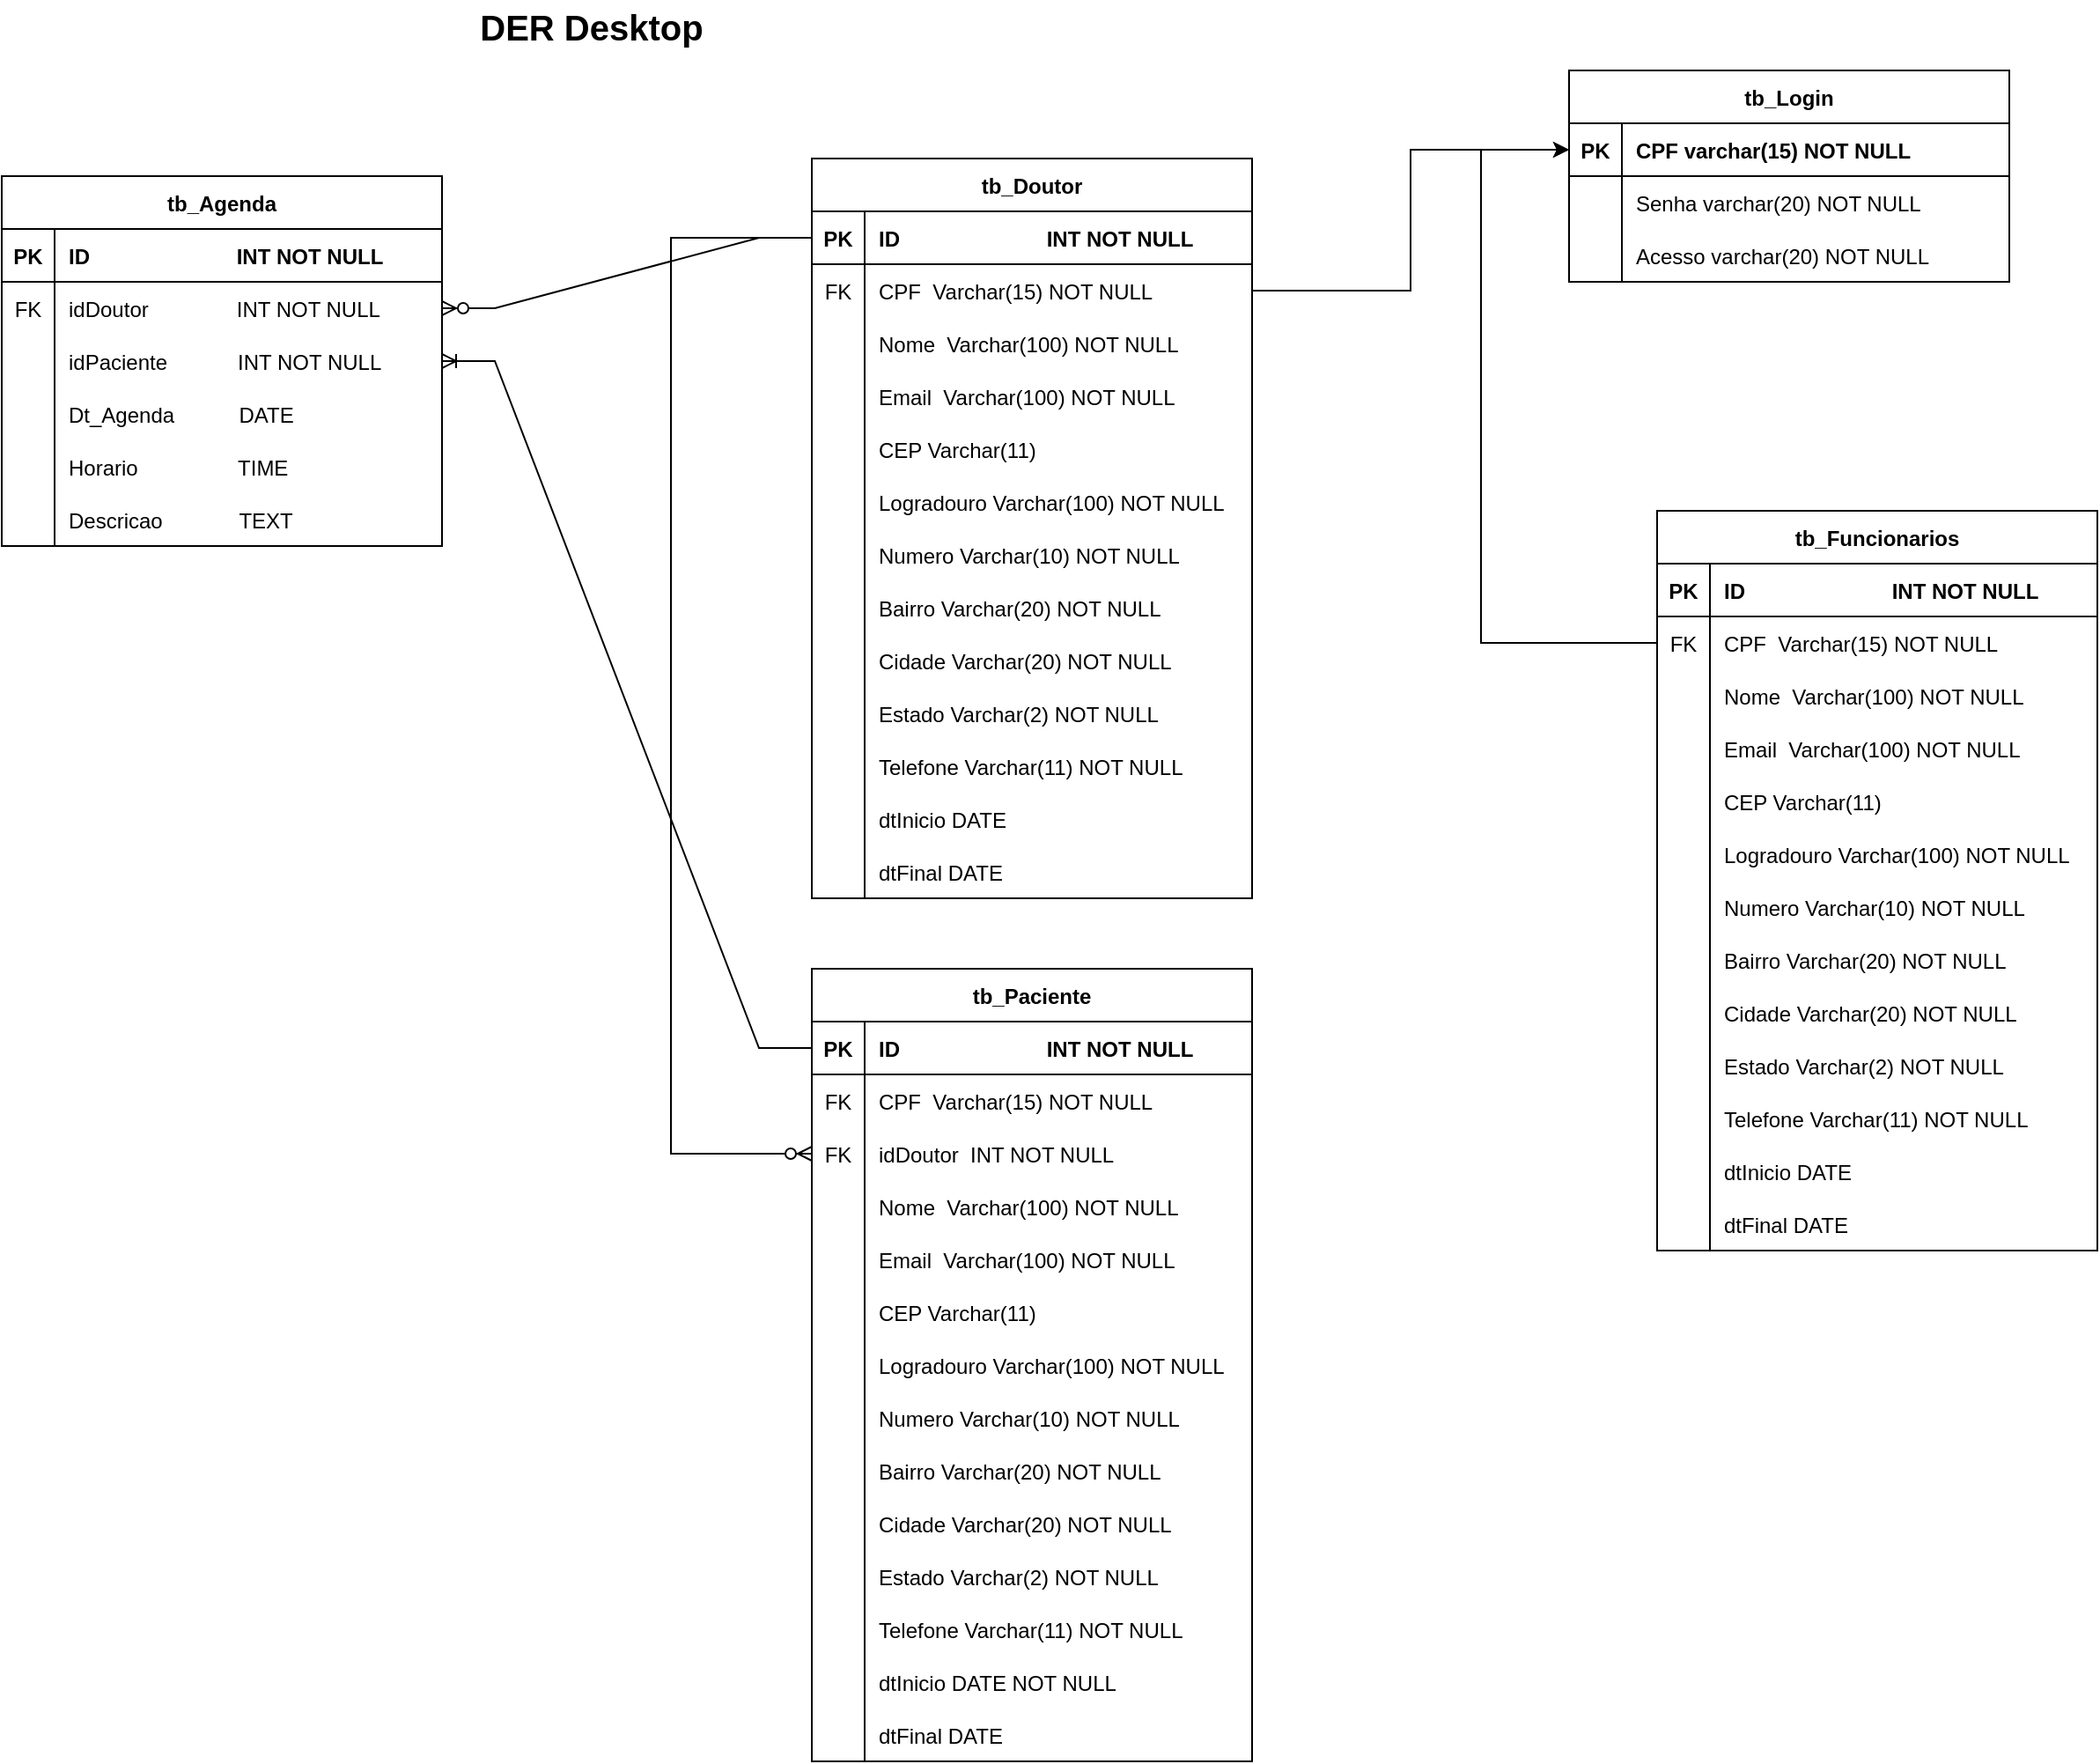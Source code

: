 <mxfile version="15.5.2" type="github">
  <diagram id="R2lEEEUBdFMjLlhIrx00" name="Page-1">
    <mxGraphModel dx="2071" dy="726" grid="1" gridSize="10" guides="1" tooltips="1" connect="1" arrows="1" fold="1" page="1" pageScale="1" pageWidth="850" pageHeight="1100" math="0" shadow="0" extFonts="Permanent Marker^https://fonts.googleapis.com/css?family=Permanent+Marker">
      <root>
        <mxCell id="0" />
        <mxCell id="1" parent="0" />
        <mxCell id="C-vyLk0tnHw3VtMMgP7b-23" value="tb_Login" style="shape=table;startSize=30;container=1;collapsible=1;childLayout=tableLayout;fixedRows=1;rowLines=0;fontStyle=1;align=center;resizeLast=1;" parent="1" vertex="1">
          <mxGeometry x="540" y="50" width="250" height="120" as="geometry" />
        </mxCell>
        <mxCell id="C-vyLk0tnHw3VtMMgP7b-24" value="" style="shape=partialRectangle;collapsible=0;dropTarget=0;pointerEvents=0;fillColor=none;points=[[0,0.5],[1,0.5]];portConstraint=eastwest;top=0;left=0;right=0;bottom=1;" parent="C-vyLk0tnHw3VtMMgP7b-23" vertex="1">
          <mxGeometry y="30" width="250" height="30" as="geometry" />
        </mxCell>
        <mxCell id="C-vyLk0tnHw3VtMMgP7b-25" value="PK" style="shape=partialRectangle;overflow=hidden;connectable=0;fillColor=none;top=0;left=0;bottom=0;right=0;fontStyle=1;" parent="C-vyLk0tnHw3VtMMgP7b-24" vertex="1">
          <mxGeometry width="30" height="30" as="geometry">
            <mxRectangle width="30" height="30" as="alternateBounds" />
          </mxGeometry>
        </mxCell>
        <mxCell id="C-vyLk0tnHw3VtMMgP7b-26" value="CPF varchar(15) NOT NULL" style="shape=partialRectangle;overflow=hidden;connectable=0;fillColor=none;top=0;left=0;bottom=0;right=0;align=left;spacingLeft=6;fontStyle=1;" parent="C-vyLk0tnHw3VtMMgP7b-24" vertex="1">
          <mxGeometry x="30" width="220" height="30" as="geometry">
            <mxRectangle width="220" height="30" as="alternateBounds" />
          </mxGeometry>
        </mxCell>
        <mxCell id="C-vyLk0tnHw3VtMMgP7b-27" value="" style="shape=partialRectangle;collapsible=0;dropTarget=0;pointerEvents=0;fillColor=none;points=[[0,0.5],[1,0.5]];portConstraint=eastwest;top=0;left=0;right=0;bottom=0;" parent="C-vyLk0tnHw3VtMMgP7b-23" vertex="1">
          <mxGeometry y="60" width="250" height="30" as="geometry" />
        </mxCell>
        <mxCell id="C-vyLk0tnHw3VtMMgP7b-28" value="" style="shape=partialRectangle;overflow=hidden;connectable=0;fillColor=none;top=0;left=0;bottom=0;right=0;" parent="C-vyLk0tnHw3VtMMgP7b-27" vertex="1">
          <mxGeometry width="30" height="30" as="geometry">
            <mxRectangle width="30" height="30" as="alternateBounds" />
          </mxGeometry>
        </mxCell>
        <mxCell id="C-vyLk0tnHw3VtMMgP7b-29" value="Senha varchar(20) NOT NULL" style="shape=partialRectangle;overflow=hidden;connectable=0;fillColor=none;top=0;left=0;bottom=0;right=0;align=left;spacingLeft=6;fontStyle=0" parent="C-vyLk0tnHw3VtMMgP7b-27" vertex="1">
          <mxGeometry x="30" width="220" height="30" as="geometry">
            <mxRectangle width="220" height="30" as="alternateBounds" />
          </mxGeometry>
        </mxCell>
        <mxCell id="oETgIeJS62yQoPXZ1qHU-1" value="" style="shape=partialRectangle;collapsible=0;dropTarget=0;pointerEvents=0;fillColor=none;points=[[0,0.5],[1,0.5]];portConstraint=eastwest;top=0;left=0;right=0;bottom=0;" parent="C-vyLk0tnHw3VtMMgP7b-23" vertex="1">
          <mxGeometry y="90" width="250" height="30" as="geometry" />
        </mxCell>
        <mxCell id="oETgIeJS62yQoPXZ1qHU-2" value="" style="shape=partialRectangle;overflow=hidden;connectable=0;fillColor=none;top=0;left=0;bottom=0;right=0;" parent="oETgIeJS62yQoPXZ1qHU-1" vertex="1">
          <mxGeometry width="30" height="30" as="geometry">
            <mxRectangle width="30" height="30" as="alternateBounds" />
          </mxGeometry>
        </mxCell>
        <mxCell id="oETgIeJS62yQoPXZ1qHU-3" value="Acesso varchar(20) NOT NULL" style="shape=partialRectangle;overflow=hidden;connectable=0;fillColor=none;top=0;left=0;bottom=0;right=0;align=left;spacingLeft=6;fontStyle=0" parent="oETgIeJS62yQoPXZ1qHU-1" vertex="1">
          <mxGeometry x="30" width="220" height="30" as="geometry">
            <mxRectangle width="220" height="30" as="alternateBounds" />
          </mxGeometry>
        </mxCell>
        <mxCell id="oETgIeJS62yQoPXZ1qHU-116" value="tb_Doutor" style="shape=table;startSize=30;container=1;collapsible=1;childLayout=tableLayout;fixedRows=1;rowLines=0;fontStyle=1;align=center;resizeLast=1;" parent="1" vertex="1">
          <mxGeometry x="110" y="100" width="250" height="420" as="geometry" />
        </mxCell>
        <mxCell id="oETgIeJS62yQoPXZ1qHU-117" value="" style="shape=partialRectangle;collapsible=0;dropTarget=0;pointerEvents=0;fillColor=none;points=[[0,0.5],[1,0.5]];portConstraint=eastwest;top=0;left=0;right=0;bottom=1;" parent="oETgIeJS62yQoPXZ1qHU-116" vertex="1">
          <mxGeometry y="30" width="250" height="30" as="geometry" />
        </mxCell>
        <mxCell id="oETgIeJS62yQoPXZ1qHU-118" value="PK" style="shape=partialRectangle;overflow=hidden;connectable=0;fillColor=none;top=0;left=0;bottom=0;right=0;fontStyle=1;" parent="oETgIeJS62yQoPXZ1qHU-117" vertex="1">
          <mxGeometry width="30" height="30" as="geometry">
            <mxRectangle width="30" height="30" as="alternateBounds" />
          </mxGeometry>
        </mxCell>
        <mxCell id="oETgIeJS62yQoPXZ1qHU-119" value="ID                         INT NOT NULL" style="shape=partialRectangle;overflow=hidden;connectable=0;fillColor=none;top=0;left=0;bottom=0;right=0;align=left;spacingLeft=6;fontStyle=1;" parent="oETgIeJS62yQoPXZ1qHU-117" vertex="1">
          <mxGeometry x="30" width="220" height="30" as="geometry">
            <mxRectangle width="220" height="30" as="alternateBounds" />
          </mxGeometry>
        </mxCell>
        <mxCell id="oETgIeJS62yQoPXZ1qHU-120" value="" style="shape=partialRectangle;collapsible=0;dropTarget=0;pointerEvents=0;fillColor=none;points=[[0,0.5],[1,0.5]];portConstraint=eastwest;top=0;left=0;right=0;bottom=0;" parent="oETgIeJS62yQoPXZ1qHU-116" vertex="1">
          <mxGeometry y="60" width="250" height="30" as="geometry" />
        </mxCell>
        <mxCell id="oETgIeJS62yQoPXZ1qHU-121" value="FK" style="shape=partialRectangle;overflow=hidden;connectable=0;fillColor=none;top=0;left=0;bottom=0;right=0;" parent="oETgIeJS62yQoPXZ1qHU-120" vertex="1">
          <mxGeometry width="30" height="30" as="geometry">
            <mxRectangle width="30" height="30" as="alternateBounds" />
          </mxGeometry>
        </mxCell>
        <mxCell id="oETgIeJS62yQoPXZ1qHU-122" value="CPF  Varchar(15) NOT NULL" style="shape=partialRectangle;overflow=hidden;connectable=0;fillColor=none;top=0;left=0;bottom=0;right=0;align=left;spacingLeft=6;" parent="oETgIeJS62yQoPXZ1qHU-120" vertex="1">
          <mxGeometry x="30" width="220" height="30" as="geometry">
            <mxRectangle width="220" height="30" as="alternateBounds" />
          </mxGeometry>
        </mxCell>
        <mxCell id="oETgIeJS62yQoPXZ1qHU-123" value="" style="shape=partialRectangle;collapsible=0;dropTarget=0;pointerEvents=0;fillColor=none;points=[[0,0.5],[1,0.5]];portConstraint=eastwest;top=0;left=0;right=0;bottom=0;" parent="oETgIeJS62yQoPXZ1qHU-116" vertex="1">
          <mxGeometry y="90" width="250" height="30" as="geometry" />
        </mxCell>
        <mxCell id="oETgIeJS62yQoPXZ1qHU-124" value="" style="shape=partialRectangle;overflow=hidden;connectable=0;fillColor=none;top=0;left=0;bottom=0;right=0;" parent="oETgIeJS62yQoPXZ1qHU-123" vertex="1">
          <mxGeometry width="30" height="30" as="geometry">
            <mxRectangle width="30" height="30" as="alternateBounds" />
          </mxGeometry>
        </mxCell>
        <mxCell id="oETgIeJS62yQoPXZ1qHU-125" value="Nome  Varchar(100) NOT NULL" style="shape=partialRectangle;overflow=hidden;connectable=0;fillColor=none;top=0;left=0;bottom=0;right=0;align=left;spacingLeft=6;" parent="oETgIeJS62yQoPXZ1qHU-123" vertex="1">
          <mxGeometry x="30" width="220" height="30" as="geometry">
            <mxRectangle width="220" height="30" as="alternateBounds" />
          </mxGeometry>
        </mxCell>
        <mxCell id="oETgIeJS62yQoPXZ1qHU-126" value="" style="shape=partialRectangle;collapsible=0;dropTarget=0;pointerEvents=0;fillColor=none;points=[[0,0.5],[1,0.5]];portConstraint=eastwest;top=0;left=0;right=0;bottom=0;" parent="oETgIeJS62yQoPXZ1qHU-116" vertex="1">
          <mxGeometry y="120" width="250" height="30" as="geometry" />
        </mxCell>
        <mxCell id="oETgIeJS62yQoPXZ1qHU-127" value="" style="shape=partialRectangle;overflow=hidden;connectable=0;fillColor=none;top=0;left=0;bottom=0;right=0;" parent="oETgIeJS62yQoPXZ1qHU-126" vertex="1">
          <mxGeometry width="30" height="30" as="geometry">
            <mxRectangle width="30" height="30" as="alternateBounds" />
          </mxGeometry>
        </mxCell>
        <mxCell id="oETgIeJS62yQoPXZ1qHU-128" value="Email  Varchar(100) NOT NULL" style="shape=partialRectangle;overflow=hidden;connectable=0;fillColor=none;top=0;left=0;bottom=0;right=0;align=left;spacingLeft=6;" parent="oETgIeJS62yQoPXZ1qHU-126" vertex="1">
          <mxGeometry x="30" width="220" height="30" as="geometry">
            <mxRectangle width="220" height="30" as="alternateBounds" />
          </mxGeometry>
        </mxCell>
        <mxCell id="oETgIeJS62yQoPXZ1qHU-129" value="" style="shape=partialRectangle;collapsible=0;dropTarget=0;pointerEvents=0;fillColor=none;points=[[0,0.5],[1,0.5]];portConstraint=eastwest;top=0;left=0;right=0;bottom=0;" parent="oETgIeJS62yQoPXZ1qHU-116" vertex="1">
          <mxGeometry y="150" width="250" height="30" as="geometry" />
        </mxCell>
        <mxCell id="oETgIeJS62yQoPXZ1qHU-130" value="" style="shape=partialRectangle;overflow=hidden;connectable=0;fillColor=none;top=0;left=0;bottom=0;right=0;" parent="oETgIeJS62yQoPXZ1qHU-129" vertex="1">
          <mxGeometry width="30" height="30" as="geometry">
            <mxRectangle width="30" height="30" as="alternateBounds" />
          </mxGeometry>
        </mxCell>
        <mxCell id="oETgIeJS62yQoPXZ1qHU-131" value="CEP Varchar(11)" style="shape=partialRectangle;overflow=hidden;connectable=0;fillColor=none;top=0;left=0;bottom=0;right=0;align=left;spacingLeft=6;" parent="oETgIeJS62yQoPXZ1qHU-129" vertex="1">
          <mxGeometry x="30" width="220" height="30" as="geometry">
            <mxRectangle width="220" height="30" as="alternateBounds" />
          </mxGeometry>
        </mxCell>
        <mxCell id="oETgIeJS62yQoPXZ1qHU-132" value="" style="shape=partialRectangle;collapsible=0;dropTarget=0;pointerEvents=0;fillColor=none;points=[[0,0.5],[1,0.5]];portConstraint=eastwest;top=0;left=0;right=0;bottom=0;" parent="oETgIeJS62yQoPXZ1qHU-116" vertex="1">
          <mxGeometry y="180" width="250" height="30" as="geometry" />
        </mxCell>
        <mxCell id="oETgIeJS62yQoPXZ1qHU-133" value="" style="shape=partialRectangle;overflow=hidden;connectable=0;fillColor=none;top=0;left=0;bottom=0;right=0;" parent="oETgIeJS62yQoPXZ1qHU-132" vertex="1">
          <mxGeometry width="30" height="30" as="geometry">
            <mxRectangle width="30" height="30" as="alternateBounds" />
          </mxGeometry>
        </mxCell>
        <mxCell id="oETgIeJS62yQoPXZ1qHU-134" value="Logradouro Varchar(100) NOT NULL" style="shape=partialRectangle;overflow=hidden;connectable=0;fillColor=none;top=0;left=0;bottom=0;right=0;align=left;spacingLeft=6;" parent="oETgIeJS62yQoPXZ1qHU-132" vertex="1">
          <mxGeometry x="30" width="220" height="30" as="geometry">
            <mxRectangle width="220" height="30" as="alternateBounds" />
          </mxGeometry>
        </mxCell>
        <mxCell id="oETgIeJS62yQoPXZ1qHU-135" value="" style="shape=partialRectangle;collapsible=0;dropTarget=0;pointerEvents=0;fillColor=none;points=[[0,0.5],[1,0.5]];portConstraint=eastwest;top=0;left=0;right=0;bottom=0;" parent="oETgIeJS62yQoPXZ1qHU-116" vertex="1">
          <mxGeometry y="210" width="250" height="30" as="geometry" />
        </mxCell>
        <mxCell id="oETgIeJS62yQoPXZ1qHU-136" value="" style="shape=partialRectangle;overflow=hidden;connectable=0;fillColor=none;top=0;left=0;bottom=0;right=0;" parent="oETgIeJS62yQoPXZ1qHU-135" vertex="1">
          <mxGeometry width="30" height="30" as="geometry">
            <mxRectangle width="30" height="30" as="alternateBounds" />
          </mxGeometry>
        </mxCell>
        <mxCell id="oETgIeJS62yQoPXZ1qHU-137" value="Numero Varchar(10) NOT NULL" style="shape=partialRectangle;overflow=hidden;connectable=0;fillColor=none;top=0;left=0;bottom=0;right=0;align=left;spacingLeft=6;" parent="oETgIeJS62yQoPXZ1qHU-135" vertex="1">
          <mxGeometry x="30" width="220" height="30" as="geometry">
            <mxRectangle width="220" height="30" as="alternateBounds" />
          </mxGeometry>
        </mxCell>
        <mxCell id="oETgIeJS62yQoPXZ1qHU-138" value="" style="shape=partialRectangle;collapsible=0;dropTarget=0;pointerEvents=0;fillColor=none;points=[[0,0.5],[1,0.5]];portConstraint=eastwest;top=0;left=0;right=0;bottom=0;" parent="oETgIeJS62yQoPXZ1qHU-116" vertex="1">
          <mxGeometry y="240" width="250" height="30" as="geometry" />
        </mxCell>
        <mxCell id="oETgIeJS62yQoPXZ1qHU-139" value="" style="shape=partialRectangle;overflow=hidden;connectable=0;fillColor=none;top=0;left=0;bottom=0;right=0;" parent="oETgIeJS62yQoPXZ1qHU-138" vertex="1">
          <mxGeometry width="30" height="30" as="geometry">
            <mxRectangle width="30" height="30" as="alternateBounds" />
          </mxGeometry>
        </mxCell>
        <mxCell id="oETgIeJS62yQoPXZ1qHU-140" value="Bairro Varchar(20) NOT NULL" style="shape=partialRectangle;overflow=hidden;connectable=0;fillColor=none;top=0;left=0;bottom=0;right=0;align=left;spacingLeft=6;" parent="oETgIeJS62yQoPXZ1qHU-138" vertex="1">
          <mxGeometry x="30" width="220" height="30" as="geometry">
            <mxRectangle width="220" height="30" as="alternateBounds" />
          </mxGeometry>
        </mxCell>
        <mxCell id="oETgIeJS62yQoPXZ1qHU-141" value="" style="shape=partialRectangle;collapsible=0;dropTarget=0;pointerEvents=0;fillColor=none;points=[[0,0.5],[1,0.5]];portConstraint=eastwest;top=0;left=0;right=0;bottom=0;" parent="oETgIeJS62yQoPXZ1qHU-116" vertex="1">
          <mxGeometry y="270" width="250" height="30" as="geometry" />
        </mxCell>
        <mxCell id="oETgIeJS62yQoPXZ1qHU-142" value="" style="shape=partialRectangle;overflow=hidden;connectable=0;fillColor=none;top=0;left=0;bottom=0;right=0;" parent="oETgIeJS62yQoPXZ1qHU-141" vertex="1">
          <mxGeometry width="30" height="30" as="geometry">
            <mxRectangle width="30" height="30" as="alternateBounds" />
          </mxGeometry>
        </mxCell>
        <mxCell id="oETgIeJS62yQoPXZ1qHU-143" value="Cidade Varchar(20) NOT NULL" style="shape=partialRectangle;overflow=hidden;connectable=0;fillColor=none;top=0;left=0;bottom=0;right=0;align=left;spacingLeft=6;" parent="oETgIeJS62yQoPXZ1qHU-141" vertex="1">
          <mxGeometry x="30" width="220" height="30" as="geometry">
            <mxRectangle width="220" height="30" as="alternateBounds" />
          </mxGeometry>
        </mxCell>
        <mxCell id="oETgIeJS62yQoPXZ1qHU-144" value="" style="shape=partialRectangle;collapsible=0;dropTarget=0;pointerEvents=0;fillColor=none;points=[[0,0.5],[1,0.5]];portConstraint=eastwest;top=0;left=0;right=0;bottom=0;" parent="oETgIeJS62yQoPXZ1qHU-116" vertex="1">
          <mxGeometry y="300" width="250" height="30" as="geometry" />
        </mxCell>
        <mxCell id="oETgIeJS62yQoPXZ1qHU-145" value="" style="shape=partialRectangle;overflow=hidden;connectable=0;fillColor=none;top=0;left=0;bottom=0;right=0;" parent="oETgIeJS62yQoPXZ1qHU-144" vertex="1">
          <mxGeometry width="30" height="30" as="geometry">
            <mxRectangle width="30" height="30" as="alternateBounds" />
          </mxGeometry>
        </mxCell>
        <mxCell id="oETgIeJS62yQoPXZ1qHU-146" value="Estado Varchar(2) NOT NULL" style="shape=partialRectangle;overflow=hidden;connectable=0;fillColor=none;top=0;left=0;bottom=0;right=0;align=left;spacingLeft=6;" parent="oETgIeJS62yQoPXZ1qHU-144" vertex="1">
          <mxGeometry x="30" width="220" height="30" as="geometry">
            <mxRectangle width="220" height="30" as="alternateBounds" />
          </mxGeometry>
        </mxCell>
        <mxCell id="oETgIeJS62yQoPXZ1qHU-147" value="" style="shape=partialRectangle;collapsible=0;dropTarget=0;pointerEvents=0;fillColor=none;points=[[0,0.5],[1,0.5]];portConstraint=eastwest;top=0;left=0;right=0;bottom=0;" parent="oETgIeJS62yQoPXZ1qHU-116" vertex="1">
          <mxGeometry y="330" width="250" height="30" as="geometry" />
        </mxCell>
        <mxCell id="oETgIeJS62yQoPXZ1qHU-148" value="" style="shape=partialRectangle;overflow=hidden;connectable=0;fillColor=none;top=0;left=0;bottom=0;right=0;" parent="oETgIeJS62yQoPXZ1qHU-147" vertex="1">
          <mxGeometry width="30" height="30" as="geometry">
            <mxRectangle width="30" height="30" as="alternateBounds" />
          </mxGeometry>
        </mxCell>
        <mxCell id="oETgIeJS62yQoPXZ1qHU-149" value="Telefone Varchar(11) NOT NULL" style="shape=partialRectangle;overflow=hidden;connectable=0;fillColor=none;top=0;left=0;bottom=0;right=0;align=left;spacingLeft=6;" parent="oETgIeJS62yQoPXZ1qHU-147" vertex="1">
          <mxGeometry x="30" width="220" height="30" as="geometry">
            <mxRectangle width="220" height="30" as="alternateBounds" />
          </mxGeometry>
        </mxCell>
        <mxCell id="oETgIeJS62yQoPXZ1qHU-153" value="" style="shape=partialRectangle;collapsible=0;dropTarget=0;pointerEvents=0;fillColor=none;points=[[0,0.5],[1,0.5]];portConstraint=eastwest;top=0;left=0;right=0;bottom=0;" parent="oETgIeJS62yQoPXZ1qHU-116" vertex="1">
          <mxGeometry y="360" width="250" height="30" as="geometry" />
        </mxCell>
        <mxCell id="oETgIeJS62yQoPXZ1qHU-154" value="" style="shape=partialRectangle;overflow=hidden;connectable=0;fillColor=none;top=0;left=0;bottom=0;right=0;" parent="oETgIeJS62yQoPXZ1qHU-153" vertex="1">
          <mxGeometry width="30" height="30" as="geometry">
            <mxRectangle width="30" height="30" as="alternateBounds" />
          </mxGeometry>
        </mxCell>
        <mxCell id="oETgIeJS62yQoPXZ1qHU-155" value="dtInicio DATE" style="shape=partialRectangle;overflow=hidden;connectable=0;fillColor=none;top=0;left=0;bottom=0;right=0;align=left;spacingLeft=6;" parent="oETgIeJS62yQoPXZ1qHU-153" vertex="1">
          <mxGeometry x="30" width="220" height="30" as="geometry">
            <mxRectangle width="220" height="30" as="alternateBounds" />
          </mxGeometry>
        </mxCell>
        <mxCell id="oETgIeJS62yQoPXZ1qHU-156" value="" style="shape=partialRectangle;collapsible=0;dropTarget=0;pointerEvents=0;fillColor=none;points=[[0,0.5],[1,0.5]];portConstraint=eastwest;top=0;left=0;right=0;bottom=0;" parent="oETgIeJS62yQoPXZ1qHU-116" vertex="1">
          <mxGeometry y="390" width="250" height="30" as="geometry" />
        </mxCell>
        <mxCell id="oETgIeJS62yQoPXZ1qHU-157" value="" style="shape=partialRectangle;overflow=hidden;connectable=0;fillColor=none;top=0;left=0;bottom=0;right=0;" parent="oETgIeJS62yQoPXZ1qHU-156" vertex="1">
          <mxGeometry width="30" height="30" as="geometry">
            <mxRectangle width="30" height="30" as="alternateBounds" />
          </mxGeometry>
        </mxCell>
        <mxCell id="oETgIeJS62yQoPXZ1qHU-158" value="dtFinal DATE" style="shape=partialRectangle;overflow=hidden;connectable=0;fillColor=none;top=0;left=0;bottom=0;right=0;align=left;spacingLeft=6;" parent="oETgIeJS62yQoPXZ1qHU-156" vertex="1">
          <mxGeometry x="30" width="220" height="30" as="geometry">
            <mxRectangle width="220" height="30" as="alternateBounds" />
          </mxGeometry>
        </mxCell>
        <mxCell id="oETgIeJS62yQoPXZ1qHU-160" style="edgeStyle=orthogonalEdgeStyle;rounded=0;orthogonalLoop=1;jettySize=auto;html=1;exitX=1;exitY=0.5;exitDx=0;exitDy=0;" parent="1" source="oETgIeJS62yQoPXZ1qHU-120" target="C-vyLk0tnHw3VtMMgP7b-24" edge="1">
          <mxGeometry relative="1" as="geometry">
            <mxPoint x="430" y="40" as="targetPoint" />
          </mxGeometry>
        </mxCell>
        <mxCell id="oETgIeJS62yQoPXZ1qHU-221" value="" style="edgeStyle=elbowEdgeStyle;fontSize=12;html=1;endArrow=ERzeroToMany;endFill=1;rounded=0;entryX=0;entryY=0.5;entryDx=0;entryDy=0;" parent="1" target="6iHzoD8opfuOu0zvb15l-127" edge="1">
          <mxGeometry width="100" height="100" relative="1" as="geometry">
            <mxPoint x="110" y="145" as="sourcePoint" />
            <mxPoint x="110" y="655" as="targetPoint" />
            <Array as="points">
              <mxPoint x="30" y="400" />
            </Array>
          </mxGeometry>
        </mxCell>
        <mxCell id="oETgIeJS62yQoPXZ1qHU-224" style="edgeStyle=elbowEdgeStyle;rounded=0;orthogonalLoop=1;jettySize=auto;html=1;entryX=0;entryY=0.5;entryDx=0;entryDy=0;exitX=0;exitY=0.5;exitDx=0;exitDy=0;" parent="1" source="6iHzoD8opfuOu0zvb15l-45" target="C-vyLk0tnHw3VtMMgP7b-24" edge="1">
          <mxGeometry relative="1" as="geometry">
            <mxPoint x="590" y="375" as="sourcePoint" />
            <Array as="points">
              <mxPoint x="490" y="180" />
            </Array>
          </mxGeometry>
        </mxCell>
        <mxCell id="oETgIeJS62yQoPXZ1qHU-225" value="&lt;b&gt;&lt;font style=&quot;font-size: 20px&quot;&gt;DER Desktop&lt;/font&gt;&lt;/b&gt;" style="text;html=1;strokeColor=none;fillColor=none;align=center;verticalAlign=middle;whiteSpace=wrap;rounded=0;" parent="1" vertex="1">
          <mxGeometry x="-180" y="10" width="330" height="30" as="geometry" />
        </mxCell>
        <mxCell id="oETgIeJS62yQoPXZ1qHU-226" value="tb_Agenda" style="shape=table;startSize=30;container=1;collapsible=1;childLayout=tableLayout;fixedRows=1;rowLines=0;fontStyle=1;align=center;resizeLast=1;" parent="1" vertex="1">
          <mxGeometry x="-350" y="110" width="250" height="210" as="geometry" />
        </mxCell>
        <mxCell id="oETgIeJS62yQoPXZ1qHU-227" value="" style="shape=partialRectangle;collapsible=0;dropTarget=0;pointerEvents=0;fillColor=none;points=[[0,0.5],[1,0.5]];portConstraint=eastwest;top=0;left=0;right=0;bottom=1;" parent="oETgIeJS62yQoPXZ1qHU-226" vertex="1">
          <mxGeometry y="30" width="250" height="30" as="geometry" />
        </mxCell>
        <mxCell id="oETgIeJS62yQoPXZ1qHU-228" value="PK" style="shape=partialRectangle;overflow=hidden;connectable=0;fillColor=none;top=0;left=0;bottom=0;right=0;fontStyle=1;" parent="oETgIeJS62yQoPXZ1qHU-227" vertex="1">
          <mxGeometry width="30" height="30" as="geometry">
            <mxRectangle width="30" height="30" as="alternateBounds" />
          </mxGeometry>
        </mxCell>
        <mxCell id="oETgIeJS62yQoPXZ1qHU-229" value="ID                         INT NOT NULL" style="shape=partialRectangle;overflow=hidden;connectable=0;fillColor=none;top=0;left=0;bottom=0;right=0;align=left;spacingLeft=6;fontStyle=1;" parent="oETgIeJS62yQoPXZ1qHU-227" vertex="1">
          <mxGeometry x="30" width="220" height="30" as="geometry">
            <mxRectangle width="220" height="30" as="alternateBounds" />
          </mxGeometry>
        </mxCell>
        <mxCell id="oETgIeJS62yQoPXZ1qHU-230" value="" style="shape=partialRectangle;collapsible=0;dropTarget=0;pointerEvents=0;fillColor=none;points=[[0,0.5],[1,0.5]];portConstraint=eastwest;top=0;left=0;right=0;bottom=0;" parent="oETgIeJS62yQoPXZ1qHU-226" vertex="1">
          <mxGeometry y="60" width="250" height="30" as="geometry" />
        </mxCell>
        <mxCell id="oETgIeJS62yQoPXZ1qHU-231" value="FK" style="shape=partialRectangle;overflow=hidden;connectable=0;fillColor=none;top=0;left=0;bottom=0;right=0;" parent="oETgIeJS62yQoPXZ1qHU-230" vertex="1">
          <mxGeometry width="30" height="30" as="geometry">
            <mxRectangle width="30" height="30" as="alternateBounds" />
          </mxGeometry>
        </mxCell>
        <mxCell id="oETgIeJS62yQoPXZ1qHU-232" value="idDoutor               INT NOT NULL" style="shape=partialRectangle;overflow=hidden;connectable=0;fillColor=none;top=0;left=0;bottom=0;right=0;align=left;spacingLeft=6;" parent="oETgIeJS62yQoPXZ1qHU-230" vertex="1">
          <mxGeometry x="30" width="220" height="30" as="geometry">
            <mxRectangle width="220" height="30" as="alternateBounds" />
          </mxGeometry>
        </mxCell>
        <mxCell id="oETgIeJS62yQoPXZ1qHU-233" value="" style="shape=partialRectangle;collapsible=0;dropTarget=0;pointerEvents=0;fillColor=none;points=[[0,0.5],[1,0.5]];portConstraint=eastwest;top=0;left=0;right=0;bottom=0;" parent="oETgIeJS62yQoPXZ1qHU-226" vertex="1">
          <mxGeometry y="90" width="250" height="30" as="geometry" />
        </mxCell>
        <mxCell id="oETgIeJS62yQoPXZ1qHU-234" value="" style="shape=partialRectangle;overflow=hidden;connectable=0;fillColor=none;top=0;left=0;bottom=0;right=0;" parent="oETgIeJS62yQoPXZ1qHU-233" vertex="1">
          <mxGeometry width="30" height="30" as="geometry">
            <mxRectangle width="30" height="30" as="alternateBounds" />
          </mxGeometry>
        </mxCell>
        <mxCell id="oETgIeJS62yQoPXZ1qHU-235" value="idPaciente            INT NOT NULL" style="shape=partialRectangle;overflow=hidden;connectable=0;fillColor=none;top=0;left=0;bottom=0;right=0;align=left;spacingLeft=6;fontStyle=0" parent="oETgIeJS62yQoPXZ1qHU-233" vertex="1">
          <mxGeometry x="30" width="220" height="30" as="geometry">
            <mxRectangle width="220" height="30" as="alternateBounds" />
          </mxGeometry>
        </mxCell>
        <mxCell id="oETgIeJS62yQoPXZ1qHU-239" value="" style="shape=partialRectangle;collapsible=0;dropTarget=0;pointerEvents=0;fillColor=none;points=[[0,0.5],[1,0.5]];portConstraint=eastwest;top=0;left=0;right=0;bottom=0;" parent="oETgIeJS62yQoPXZ1qHU-226" vertex="1">
          <mxGeometry y="120" width="250" height="30" as="geometry" />
        </mxCell>
        <mxCell id="oETgIeJS62yQoPXZ1qHU-240" value="" style="shape=partialRectangle;overflow=hidden;connectable=0;fillColor=none;top=0;left=0;bottom=0;right=0;" parent="oETgIeJS62yQoPXZ1qHU-239" vertex="1">
          <mxGeometry width="30" height="30" as="geometry">
            <mxRectangle width="30" height="30" as="alternateBounds" />
          </mxGeometry>
        </mxCell>
        <mxCell id="oETgIeJS62yQoPXZ1qHU-241" value="Dt_Agenda           DATE" style="shape=partialRectangle;overflow=hidden;connectable=0;fillColor=none;top=0;left=0;bottom=0;right=0;align=left;spacingLeft=6;" parent="oETgIeJS62yQoPXZ1qHU-239" vertex="1">
          <mxGeometry x="30" width="220" height="30" as="geometry">
            <mxRectangle width="220" height="30" as="alternateBounds" />
          </mxGeometry>
        </mxCell>
        <mxCell id="oETgIeJS62yQoPXZ1qHU-242" value="" style="shape=partialRectangle;collapsible=0;dropTarget=0;pointerEvents=0;fillColor=none;points=[[0,0.5],[1,0.5]];portConstraint=eastwest;top=0;left=0;right=0;bottom=0;" parent="oETgIeJS62yQoPXZ1qHU-226" vertex="1">
          <mxGeometry y="150" width="250" height="30" as="geometry" />
        </mxCell>
        <mxCell id="oETgIeJS62yQoPXZ1qHU-243" value="" style="shape=partialRectangle;overflow=hidden;connectable=0;fillColor=none;top=0;left=0;bottom=0;right=0;" parent="oETgIeJS62yQoPXZ1qHU-242" vertex="1">
          <mxGeometry width="30" height="30" as="geometry">
            <mxRectangle width="30" height="30" as="alternateBounds" />
          </mxGeometry>
        </mxCell>
        <mxCell id="oETgIeJS62yQoPXZ1qHU-244" value="Horario                 TIME" style="shape=partialRectangle;overflow=hidden;connectable=0;fillColor=none;top=0;left=0;bottom=0;right=0;align=left;spacingLeft=6;" parent="oETgIeJS62yQoPXZ1qHU-242" vertex="1">
          <mxGeometry x="30" width="220" height="30" as="geometry">
            <mxRectangle width="220" height="30" as="alternateBounds" />
          </mxGeometry>
        </mxCell>
        <mxCell id="oETgIeJS62yQoPXZ1qHU-245" value="" style="shape=partialRectangle;collapsible=0;dropTarget=0;pointerEvents=0;fillColor=none;points=[[0,0.5],[1,0.5]];portConstraint=eastwest;top=0;left=0;right=0;bottom=0;" parent="oETgIeJS62yQoPXZ1qHU-226" vertex="1">
          <mxGeometry y="180" width="250" height="30" as="geometry" />
        </mxCell>
        <mxCell id="oETgIeJS62yQoPXZ1qHU-246" value="" style="shape=partialRectangle;overflow=hidden;connectable=0;fillColor=none;top=0;left=0;bottom=0;right=0;" parent="oETgIeJS62yQoPXZ1qHU-245" vertex="1">
          <mxGeometry width="30" height="30" as="geometry">
            <mxRectangle width="30" height="30" as="alternateBounds" />
          </mxGeometry>
        </mxCell>
        <mxCell id="oETgIeJS62yQoPXZ1qHU-247" value="Descricao             TEXT" style="shape=partialRectangle;overflow=hidden;connectable=0;fillColor=none;top=0;left=0;bottom=0;right=0;align=left;spacingLeft=6;" parent="oETgIeJS62yQoPXZ1qHU-245" vertex="1">
          <mxGeometry x="30" width="220" height="30" as="geometry">
            <mxRectangle width="220" height="30" as="alternateBounds" />
          </mxGeometry>
        </mxCell>
        <mxCell id="oETgIeJS62yQoPXZ1qHU-266" value="" style="edgeStyle=entityRelationEdgeStyle;fontSize=12;html=1;endArrow=ERoneToMany;rounded=0;exitX=0;exitY=0.5;exitDx=0;exitDy=0;entryX=1;entryY=0.5;entryDx=0;entryDy=0;" parent="1" source="6iHzoD8opfuOu0zvb15l-82" target="oETgIeJS62yQoPXZ1qHU-233" edge="1">
          <mxGeometry width="100" height="100" relative="1" as="geometry">
            <mxPoint x="110" y="595" as="sourcePoint" />
            <mxPoint x="30" y="360" as="targetPoint" />
          </mxGeometry>
        </mxCell>
        <mxCell id="oETgIeJS62yQoPXZ1qHU-267" value="" style="edgeStyle=entityRelationEdgeStyle;fontSize=12;html=1;endArrow=ERzeroToMany;endFill=1;rounded=0;exitX=0;exitY=0.5;exitDx=0;exitDy=0;entryX=1;entryY=0.5;entryDx=0;entryDy=0;" parent="1" source="oETgIeJS62yQoPXZ1qHU-117" target="oETgIeJS62yQoPXZ1qHU-230" edge="1">
          <mxGeometry width="100" height="100" relative="1" as="geometry">
            <mxPoint x="-70" y="460" as="sourcePoint" />
            <mxPoint x="50" y="190" as="targetPoint" />
          </mxGeometry>
        </mxCell>
        <mxCell id="6iHzoD8opfuOu0zvb15l-41" value="tb_Funcionarios" style="shape=table;startSize=30;container=1;collapsible=1;childLayout=tableLayout;fixedRows=1;rowLines=0;fontStyle=1;align=center;resizeLast=1;" vertex="1" parent="1">
          <mxGeometry x="590" y="300" width="250" height="420" as="geometry" />
        </mxCell>
        <mxCell id="6iHzoD8opfuOu0zvb15l-42" value="" style="shape=partialRectangle;collapsible=0;dropTarget=0;pointerEvents=0;fillColor=none;points=[[0,0.5],[1,0.5]];portConstraint=eastwest;top=0;left=0;right=0;bottom=1;" vertex="1" parent="6iHzoD8opfuOu0zvb15l-41">
          <mxGeometry y="30" width="250" height="30" as="geometry" />
        </mxCell>
        <mxCell id="6iHzoD8opfuOu0zvb15l-43" value="PK" style="shape=partialRectangle;overflow=hidden;connectable=0;fillColor=none;top=0;left=0;bottom=0;right=0;fontStyle=1;" vertex="1" parent="6iHzoD8opfuOu0zvb15l-42">
          <mxGeometry width="30" height="30" as="geometry">
            <mxRectangle width="30" height="30" as="alternateBounds" />
          </mxGeometry>
        </mxCell>
        <mxCell id="6iHzoD8opfuOu0zvb15l-44" value="ID                         INT NOT NULL" style="shape=partialRectangle;overflow=hidden;connectable=0;fillColor=none;top=0;left=0;bottom=0;right=0;align=left;spacingLeft=6;fontStyle=1;" vertex="1" parent="6iHzoD8opfuOu0zvb15l-42">
          <mxGeometry x="30" width="220" height="30" as="geometry">
            <mxRectangle width="220" height="30" as="alternateBounds" />
          </mxGeometry>
        </mxCell>
        <mxCell id="6iHzoD8opfuOu0zvb15l-45" value="" style="shape=partialRectangle;collapsible=0;dropTarget=0;pointerEvents=0;fillColor=none;points=[[0,0.5],[1,0.5]];portConstraint=eastwest;top=0;left=0;right=0;bottom=0;" vertex="1" parent="6iHzoD8opfuOu0zvb15l-41">
          <mxGeometry y="60" width="250" height="30" as="geometry" />
        </mxCell>
        <mxCell id="6iHzoD8opfuOu0zvb15l-46" value="FK" style="shape=partialRectangle;overflow=hidden;connectable=0;fillColor=none;top=0;left=0;bottom=0;right=0;" vertex="1" parent="6iHzoD8opfuOu0zvb15l-45">
          <mxGeometry width="30" height="30" as="geometry">
            <mxRectangle width="30" height="30" as="alternateBounds" />
          </mxGeometry>
        </mxCell>
        <mxCell id="6iHzoD8opfuOu0zvb15l-47" value="CPF  Varchar(15) NOT NULL" style="shape=partialRectangle;overflow=hidden;connectable=0;fillColor=none;top=0;left=0;bottom=0;right=0;align=left;spacingLeft=6;" vertex="1" parent="6iHzoD8opfuOu0zvb15l-45">
          <mxGeometry x="30" width="220" height="30" as="geometry">
            <mxRectangle width="220" height="30" as="alternateBounds" />
          </mxGeometry>
        </mxCell>
        <mxCell id="6iHzoD8opfuOu0zvb15l-48" value="" style="shape=partialRectangle;collapsible=0;dropTarget=0;pointerEvents=0;fillColor=none;points=[[0,0.5],[1,0.5]];portConstraint=eastwest;top=0;left=0;right=0;bottom=0;" vertex="1" parent="6iHzoD8opfuOu0zvb15l-41">
          <mxGeometry y="90" width="250" height="30" as="geometry" />
        </mxCell>
        <mxCell id="6iHzoD8opfuOu0zvb15l-49" value="" style="shape=partialRectangle;overflow=hidden;connectable=0;fillColor=none;top=0;left=0;bottom=0;right=0;" vertex="1" parent="6iHzoD8opfuOu0zvb15l-48">
          <mxGeometry width="30" height="30" as="geometry">
            <mxRectangle width="30" height="30" as="alternateBounds" />
          </mxGeometry>
        </mxCell>
        <mxCell id="6iHzoD8opfuOu0zvb15l-50" value="Nome  Varchar(100) NOT NULL" style="shape=partialRectangle;overflow=hidden;connectable=0;fillColor=none;top=0;left=0;bottom=0;right=0;align=left;spacingLeft=6;" vertex="1" parent="6iHzoD8opfuOu0zvb15l-48">
          <mxGeometry x="30" width="220" height="30" as="geometry">
            <mxRectangle width="220" height="30" as="alternateBounds" />
          </mxGeometry>
        </mxCell>
        <mxCell id="6iHzoD8opfuOu0zvb15l-51" value="" style="shape=partialRectangle;collapsible=0;dropTarget=0;pointerEvents=0;fillColor=none;points=[[0,0.5],[1,0.5]];portConstraint=eastwest;top=0;left=0;right=0;bottom=0;" vertex="1" parent="6iHzoD8opfuOu0zvb15l-41">
          <mxGeometry y="120" width="250" height="30" as="geometry" />
        </mxCell>
        <mxCell id="6iHzoD8opfuOu0zvb15l-52" value="" style="shape=partialRectangle;overflow=hidden;connectable=0;fillColor=none;top=0;left=0;bottom=0;right=0;" vertex="1" parent="6iHzoD8opfuOu0zvb15l-51">
          <mxGeometry width="30" height="30" as="geometry">
            <mxRectangle width="30" height="30" as="alternateBounds" />
          </mxGeometry>
        </mxCell>
        <mxCell id="6iHzoD8opfuOu0zvb15l-53" value="Email  Varchar(100) NOT NULL" style="shape=partialRectangle;overflow=hidden;connectable=0;fillColor=none;top=0;left=0;bottom=0;right=0;align=left;spacingLeft=6;" vertex="1" parent="6iHzoD8opfuOu0zvb15l-51">
          <mxGeometry x="30" width="220" height="30" as="geometry">
            <mxRectangle width="220" height="30" as="alternateBounds" />
          </mxGeometry>
        </mxCell>
        <mxCell id="6iHzoD8opfuOu0zvb15l-54" value="" style="shape=partialRectangle;collapsible=0;dropTarget=0;pointerEvents=0;fillColor=none;points=[[0,0.5],[1,0.5]];portConstraint=eastwest;top=0;left=0;right=0;bottom=0;" vertex="1" parent="6iHzoD8opfuOu0zvb15l-41">
          <mxGeometry y="150" width="250" height="30" as="geometry" />
        </mxCell>
        <mxCell id="6iHzoD8opfuOu0zvb15l-55" value="" style="shape=partialRectangle;overflow=hidden;connectable=0;fillColor=none;top=0;left=0;bottom=0;right=0;" vertex="1" parent="6iHzoD8opfuOu0zvb15l-54">
          <mxGeometry width="30" height="30" as="geometry">
            <mxRectangle width="30" height="30" as="alternateBounds" />
          </mxGeometry>
        </mxCell>
        <mxCell id="6iHzoD8opfuOu0zvb15l-56" value="CEP Varchar(11)" style="shape=partialRectangle;overflow=hidden;connectable=0;fillColor=none;top=0;left=0;bottom=0;right=0;align=left;spacingLeft=6;" vertex="1" parent="6iHzoD8opfuOu0zvb15l-54">
          <mxGeometry x="30" width="220" height="30" as="geometry">
            <mxRectangle width="220" height="30" as="alternateBounds" />
          </mxGeometry>
        </mxCell>
        <mxCell id="6iHzoD8opfuOu0zvb15l-57" value="" style="shape=partialRectangle;collapsible=0;dropTarget=0;pointerEvents=0;fillColor=none;points=[[0,0.5],[1,0.5]];portConstraint=eastwest;top=0;left=0;right=0;bottom=0;" vertex="1" parent="6iHzoD8opfuOu0zvb15l-41">
          <mxGeometry y="180" width="250" height="30" as="geometry" />
        </mxCell>
        <mxCell id="6iHzoD8opfuOu0zvb15l-58" value="" style="shape=partialRectangle;overflow=hidden;connectable=0;fillColor=none;top=0;left=0;bottom=0;right=0;" vertex="1" parent="6iHzoD8opfuOu0zvb15l-57">
          <mxGeometry width="30" height="30" as="geometry">
            <mxRectangle width="30" height="30" as="alternateBounds" />
          </mxGeometry>
        </mxCell>
        <mxCell id="6iHzoD8opfuOu0zvb15l-59" value="Logradouro Varchar(100) NOT NULL" style="shape=partialRectangle;overflow=hidden;connectable=0;fillColor=none;top=0;left=0;bottom=0;right=0;align=left;spacingLeft=6;" vertex="1" parent="6iHzoD8opfuOu0zvb15l-57">
          <mxGeometry x="30" width="220" height="30" as="geometry">
            <mxRectangle width="220" height="30" as="alternateBounds" />
          </mxGeometry>
        </mxCell>
        <mxCell id="6iHzoD8opfuOu0zvb15l-60" value="" style="shape=partialRectangle;collapsible=0;dropTarget=0;pointerEvents=0;fillColor=none;points=[[0,0.5],[1,0.5]];portConstraint=eastwest;top=0;left=0;right=0;bottom=0;" vertex="1" parent="6iHzoD8opfuOu0zvb15l-41">
          <mxGeometry y="210" width="250" height="30" as="geometry" />
        </mxCell>
        <mxCell id="6iHzoD8opfuOu0zvb15l-61" value="" style="shape=partialRectangle;overflow=hidden;connectable=0;fillColor=none;top=0;left=0;bottom=0;right=0;" vertex="1" parent="6iHzoD8opfuOu0zvb15l-60">
          <mxGeometry width="30" height="30" as="geometry">
            <mxRectangle width="30" height="30" as="alternateBounds" />
          </mxGeometry>
        </mxCell>
        <mxCell id="6iHzoD8opfuOu0zvb15l-62" value="Numero Varchar(10) NOT NULL" style="shape=partialRectangle;overflow=hidden;connectable=0;fillColor=none;top=0;left=0;bottom=0;right=0;align=left;spacingLeft=6;" vertex="1" parent="6iHzoD8opfuOu0zvb15l-60">
          <mxGeometry x="30" width="220" height="30" as="geometry">
            <mxRectangle width="220" height="30" as="alternateBounds" />
          </mxGeometry>
        </mxCell>
        <mxCell id="6iHzoD8opfuOu0zvb15l-63" value="" style="shape=partialRectangle;collapsible=0;dropTarget=0;pointerEvents=0;fillColor=none;points=[[0,0.5],[1,0.5]];portConstraint=eastwest;top=0;left=0;right=0;bottom=0;" vertex="1" parent="6iHzoD8opfuOu0zvb15l-41">
          <mxGeometry y="240" width="250" height="30" as="geometry" />
        </mxCell>
        <mxCell id="6iHzoD8opfuOu0zvb15l-64" value="" style="shape=partialRectangle;overflow=hidden;connectable=0;fillColor=none;top=0;left=0;bottom=0;right=0;" vertex="1" parent="6iHzoD8opfuOu0zvb15l-63">
          <mxGeometry width="30" height="30" as="geometry">
            <mxRectangle width="30" height="30" as="alternateBounds" />
          </mxGeometry>
        </mxCell>
        <mxCell id="6iHzoD8opfuOu0zvb15l-65" value="Bairro Varchar(20) NOT NULL" style="shape=partialRectangle;overflow=hidden;connectable=0;fillColor=none;top=0;left=0;bottom=0;right=0;align=left;spacingLeft=6;" vertex="1" parent="6iHzoD8opfuOu0zvb15l-63">
          <mxGeometry x="30" width="220" height="30" as="geometry">
            <mxRectangle width="220" height="30" as="alternateBounds" />
          </mxGeometry>
        </mxCell>
        <mxCell id="6iHzoD8opfuOu0zvb15l-66" value="" style="shape=partialRectangle;collapsible=0;dropTarget=0;pointerEvents=0;fillColor=none;points=[[0,0.5],[1,0.5]];portConstraint=eastwest;top=0;left=0;right=0;bottom=0;" vertex="1" parent="6iHzoD8opfuOu0zvb15l-41">
          <mxGeometry y="270" width="250" height="30" as="geometry" />
        </mxCell>
        <mxCell id="6iHzoD8opfuOu0zvb15l-67" value="" style="shape=partialRectangle;overflow=hidden;connectable=0;fillColor=none;top=0;left=0;bottom=0;right=0;" vertex="1" parent="6iHzoD8opfuOu0zvb15l-66">
          <mxGeometry width="30" height="30" as="geometry">
            <mxRectangle width="30" height="30" as="alternateBounds" />
          </mxGeometry>
        </mxCell>
        <mxCell id="6iHzoD8opfuOu0zvb15l-68" value="Cidade Varchar(20) NOT NULL" style="shape=partialRectangle;overflow=hidden;connectable=0;fillColor=none;top=0;left=0;bottom=0;right=0;align=left;spacingLeft=6;" vertex="1" parent="6iHzoD8opfuOu0zvb15l-66">
          <mxGeometry x="30" width="220" height="30" as="geometry">
            <mxRectangle width="220" height="30" as="alternateBounds" />
          </mxGeometry>
        </mxCell>
        <mxCell id="6iHzoD8opfuOu0zvb15l-69" value="" style="shape=partialRectangle;collapsible=0;dropTarget=0;pointerEvents=0;fillColor=none;points=[[0,0.5],[1,0.5]];portConstraint=eastwest;top=0;left=0;right=0;bottom=0;" vertex="1" parent="6iHzoD8opfuOu0zvb15l-41">
          <mxGeometry y="300" width="250" height="30" as="geometry" />
        </mxCell>
        <mxCell id="6iHzoD8opfuOu0zvb15l-70" value="" style="shape=partialRectangle;overflow=hidden;connectable=0;fillColor=none;top=0;left=0;bottom=0;right=0;" vertex="1" parent="6iHzoD8opfuOu0zvb15l-69">
          <mxGeometry width="30" height="30" as="geometry">
            <mxRectangle width="30" height="30" as="alternateBounds" />
          </mxGeometry>
        </mxCell>
        <mxCell id="6iHzoD8opfuOu0zvb15l-71" value="Estado Varchar(2) NOT NULL" style="shape=partialRectangle;overflow=hidden;connectable=0;fillColor=none;top=0;left=0;bottom=0;right=0;align=left;spacingLeft=6;" vertex="1" parent="6iHzoD8opfuOu0zvb15l-69">
          <mxGeometry x="30" width="220" height="30" as="geometry">
            <mxRectangle width="220" height="30" as="alternateBounds" />
          </mxGeometry>
        </mxCell>
        <mxCell id="6iHzoD8opfuOu0zvb15l-72" value="" style="shape=partialRectangle;collapsible=0;dropTarget=0;pointerEvents=0;fillColor=none;points=[[0,0.5],[1,0.5]];portConstraint=eastwest;top=0;left=0;right=0;bottom=0;" vertex="1" parent="6iHzoD8opfuOu0zvb15l-41">
          <mxGeometry y="330" width="250" height="30" as="geometry" />
        </mxCell>
        <mxCell id="6iHzoD8opfuOu0zvb15l-73" value="" style="shape=partialRectangle;overflow=hidden;connectable=0;fillColor=none;top=0;left=0;bottom=0;right=0;" vertex="1" parent="6iHzoD8opfuOu0zvb15l-72">
          <mxGeometry width="30" height="30" as="geometry">
            <mxRectangle width="30" height="30" as="alternateBounds" />
          </mxGeometry>
        </mxCell>
        <mxCell id="6iHzoD8opfuOu0zvb15l-74" value="Telefone Varchar(11) NOT NULL" style="shape=partialRectangle;overflow=hidden;connectable=0;fillColor=none;top=0;left=0;bottom=0;right=0;align=left;spacingLeft=6;" vertex="1" parent="6iHzoD8opfuOu0zvb15l-72">
          <mxGeometry x="30" width="220" height="30" as="geometry">
            <mxRectangle width="220" height="30" as="alternateBounds" />
          </mxGeometry>
        </mxCell>
        <mxCell id="6iHzoD8opfuOu0zvb15l-75" value="" style="shape=partialRectangle;collapsible=0;dropTarget=0;pointerEvents=0;fillColor=none;points=[[0,0.5],[1,0.5]];portConstraint=eastwest;top=0;left=0;right=0;bottom=0;" vertex="1" parent="6iHzoD8opfuOu0zvb15l-41">
          <mxGeometry y="360" width="250" height="30" as="geometry" />
        </mxCell>
        <mxCell id="6iHzoD8opfuOu0zvb15l-76" value="" style="shape=partialRectangle;overflow=hidden;connectable=0;fillColor=none;top=0;left=0;bottom=0;right=0;" vertex="1" parent="6iHzoD8opfuOu0zvb15l-75">
          <mxGeometry width="30" height="30" as="geometry">
            <mxRectangle width="30" height="30" as="alternateBounds" />
          </mxGeometry>
        </mxCell>
        <mxCell id="6iHzoD8opfuOu0zvb15l-77" value="dtInicio DATE" style="shape=partialRectangle;overflow=hidden;connectable=0;fillColor=none;top=0;left=0;bottom=0;right=0;align=left;spacingLeft=6;" vertex="1" parent="6iHzoD8opfuOu0zvb15l-75">
          <mxGeometry x="30" width="220" height="30" as="geometry">
            <mxRectangle width="220" height="30" as="alternateBounds" />
          </mxGeometry>
        </mxCell>
        <mxCell id="6iHzoD8opfuOu0zvb15l-78" value="" style="shape=partialRectangle;collapsible=0;dropTarget=0;pointerEvents=0;fillColor=none;points=[[0,0.5],[1,0.5]];portConstraint=eastwest;top=0;left=0;right=0;bottom=0;" vertex="1" parent="6iHzoD8opfuOu0zvb15l-41">
          <mxGeometry y="390" width="250" height="30" as="geometry" />
        </mxCell>
        <mxCell id="6iHzoD8opfuOu0zvb15l-79" value="" style="shape=partialRectangle;overflow=hidden;connectable=0;fillColor=none;top=0;left=0;bottom=0;right=0;" vertex="1" parent="6iHzoD8opfuOu0zvb15l-78">
          <mxGeometry width="30" height="30" as="geometry">
            <mxRectangle width="30" height="30" as="alternateBounds" />
          </mxGeometry>
        </mxCell>
        <mxCell id="6iHzoD8opfuOu0zvb15l-80" value="dtFinal DATE" style="shape=partialRectangle;overflow=hidden;connectable=0;fillColor=none;top=0;left=0;bottom=0;right=0;align=left;spacingLeft=6;" vertex="1" parent="6iHzoD8opfuOu0zvb15l-78">
          <mxGeometry x="30" width="220" height="30" as="geometry">
            <mxRectangle width="220" height="30" as="alternateBounds" />
          </mxGeometry>
        </mxCell>
        <mxCell id="6iHzoD8opfuOu0zvb15l-81" value="tb_Paciente" style="shape=table;startSize=30;container=1;collapsible=1;childLayout=tableLayout;fixedRows=1;rowLines=0;fontStyle=1;align=center;resizeLast=1;" vertex="1" parent="1">
          <mxGeometry x="110" y="560" width="250" height="450" as="geometry" />
        </mxCell>
        <mxCell id="6iHzoD8opfuOu0zvb15l-82" value="" style="shape=partialRectangle;collapsible=0;dropTarget=0;pointerEvents=0;fillColor=none;points=[[0,0.5],[1,0.5]];portConstraint=eastwest;top=0;left=0;right=0;bottom=1;" vertex="1" parent="6iHzoD8opfuOu0zvb15l-81">
          <mxGeometry y="30" width="250" height="30" as="geometry" />
        </mxCell>
        <mxCell id="6iHzoD8opfuOu0zvb15l-83" value="PK" style="shape=partialRectangle;overflow=hidden;connectable=0;fillColor=none;top=0;left=0;bottom=0;right=0;fontStyle=1;" vertex="1" parent="6iHzoD8opfuOu0zvb15l-82">
          <mxGeometry width="30" height="30" as="geometry">
            <mxRectangle width="30" height="30" as="alternateBounds" />
          </mxGeometry>
        </mxCell>
        <mxCell id="6iHzoD8opfuOu0zvb15l-84" value="ID                         INT NOT NULL" style="shape=partialRectangle;overflow=hidden;connectable=0;fillColor=none;top=0;left=0;bottom=0;right=0;align=left;spacingLeft=6;fontStyle=1;" vertex="1" parent="6iHzoD8opfuOu0zvb15l-82">
          <mxGeometry x="30" width="220" height="30" as="geometry">
            <mxRectangle width="220" height="30" as="alternateBounds" />
          </mxGeometry>
        </mxCell>
        <mxCell id="6iHzoD8opfuOu0zvb15l-85" value="" style="shape=partialRectangle;collapsible=0;dropTarget=0;pointerEvents=0;fillColor=none;points=[[0,0.5],[1,0.5]];portConstraint=eastwest;top=0;left=0;right=0;bottom=0;" vertex="1" parent="6iHzoD8opfuOu0zvb15l-81">
          <mxGeometry y="60" width="250" height="30" as="geometry" />
        </mxCell>
        <mxCell id="6iHzoD8opfuOu0zvb15l-86" value="FK" style="shape=partialRectangle;overflow=hidden;connectable=0;fillColor=none;top=0;left=0;bottom=0;right=0;" vertex="1" parent="6iHzoD8opfuOu0zvb15l-85">
          <mxGeometry width="30" height="30" as="geometry">
            <mxRectangle width="30" height="30" as="alternateBounds" />
          </mxGeometry>
        </mxCell>
        <mxCell id="6iHzoD8opfuOu0zvb15l-87" value="CPF  Varchar(15) NOT NULL" style="shape=partialRectangle;overflow=hidden;connectable=0;fillColor=none;top=0;left=0;bottom=0;right=0;align=left;spacingLeft=6;" vertex="1" parent="6iHzoD8opfuOu0zvb15l-85">
          <mxGeometry x="30" width="220" height="30" as="geometry">
            <mxRectangle width="220" height="30" as="alternateBounds" />
          </mxGeometry>
        </mxCell>
        <mxCell id="6iHzoD8opfuOu0zvb15l-127" value="" style="shape=partialRectangle;collapsible=0;dropTarget=0;pointerEvents=0;fillColor=none;points=[[0,0.5],[1,0.5]];portConstraint=eastwest;top=0;left=0;right=0;bottom=0;" vertex="1" parent="6iHzoD8opfuOu0zvb15l-81">
          <mxGeometry y="90" width="250" height="30" as="geometry" />
        </mxCell>
        <mxCell id="6iHzoD8opfuOu0zvb15l-128" value="FK" style="shape=partialRectangle;overflow=hidden;connectable=0;fillColor=none;top=0;left=0;bottom=0;right=0;" vertex="1" parent="6iHzoD8opfuOu0zvb15l-127">
          <mxGeometry width="30" height="30" as="geometry">
            <mxRectangle width="30" height="30" as="alternateBounds" />
          </mxGeometry>
        </mxCell>
        <mxCell id="6iHzoD8opfuOu0zvb15l-129" value="idDoutor  INT NOT NULL" style="shape=partialRectangle;overflow=hidden;connectable=0;fillColor=none;top=0;left=0;bottom=0;right=0;align=left;spacingLeft=6;" vertex="1" parent="6iHzoD8opfuOu0zvb15l-127">
          <mxGeometry x="30" width="220" height="30" as="geometry">
            <mxRectangle width="220" height="30" as="alternateBounds" />
          </mxGeometry>
        </mxCell>
        <mxCell id="6iHzoD8opfuOu0zvb15l-88" value="" style="shape=partialRectangle;collapsible=0;dropTarget=0;pointerEvents=0;fillColor=none;points=[[0,0.5],[1,0.5]];portConstraint=eastwest;top=0;left=0;right=0;bottom=0;" vertex="1" parent="6iHzoD8opfuOu0zvb15l-81">
          <mxGeometry y="120" width="250" height="30" as="geometry" />
        </mxCell>
        <mxCell id="6iHzoD8opfuOu0zvb15l-89" value="" style="shape=partialRectangle;overflow=hidden;connectable=0;fillColor=none;top=0;left=0;bottom=0;right=0;" vertex="1" parent="6iHzoD8opfuOu0zvb15l-88">
          <mxGeometry width="30" height="30" as="geometry">
            <mxRectangle width="30" height="30" as="alternateBounds" />
          </mxGeometry>
        </mxCell>
        <mxCell id="6iHzoD8opfuOu0zvb15l-90" value="Nome  Varchar(100) NOT NULL" style="shape=partialRectangle;overflow=hidden;connectable=0;fillColor=none;top=0;left=0;bottom=0;right=0;align=left;spacingLeft=6;" vertex="1" parent="6iHzoD8opfuOu0zvb15l-88">
          <mxGeometry x="30" width="220" height="30" as="geometry">
            <mxRectangle width="220" height="30" as="alternateBounds" />
          </mxGeometry>
        </mxCell>
        <mxCell id="6iHzoD8opfuOu0zvb15l-91" value="" style="shape=partialRectangle;collapsible=0;dropTarget=0;pointerEvents=0;fillColor=none;points=[[0,0.5],[1,0.5]];portConstraint=eastwest;top=0;left=0;right=0;bottom=0;" vertex="1" parent="6iHzoD8opfuOu0zvb15l-81">
          <mxGeometry y="150" width="250" height="30" as="geometry" />
        </mxCell>
        <mxCell id="6iHzoD8opfuOu0zvb15l-92" value="" style="shape=partialRectangle;overflow=hidden;connectable=0;fillColor=none;top=0;left=0;bottom=0;right=0;" vertex="1" parent="6iHzoD8opfuOu0zvb15l-91">
          <mxGeometry width="30" height="30" as="geometry">
            <mxRectangle width="30" height="30" as="alternateBounds" />
          </mxGeometry>
        </mxCell>
        <mxCell id="6iHzoD8opfuOu0zvb15l-93" value="Email  Varchar(100) NOT NULL" style="shape=partialRectangle;overflow=hidden;connectable=0;fillColor=none;top=0;left=0;bottom=0;right=0;align=left;spacingLeft=6;" vertex="1" parent="6iHzoD8opfuOu0zvb15l-91">
          <mxGeometry x="30" width="220" height="30" as="geometry">
            <mxRectangle width="220" height="30" as="alternateBounds" />
          </mxGeometry>
        </mxCell>
        <mxCell id="6iHzoD8opfuOu0zvb15l-94" value="" style="shape=partialRectangle;collapsible=0;dropTarget=0;pointerEvents=0;fillColor=none;points=[[0,0.5],[1,0.5]];portConstraint=eastwest;top=0;left=0;right=0;bottom=0;" vertex="1" parent="6iHzoD8opfuOu0zvb15l-81">
          <mxGeometry y="180" width="250" height="30" as="geometry" />
        </mxCell>
        <mxCell id="6iHzoD8opfuOu0zvb15l-95" value="" style="shape=partialRectangle;overflow=hidden;connectable=0;fillColor=none;top=0;left=0;bottom=0;right=0;" vertex="1" parent="6iHzoD8opfuOu0zvb15l-94">
          <mxGeometry width="30" height="30" as="geometry">
            <mxRectangle width="30" height="30" as="alternateBounds" />
          </mxGeometry>
        </mxCell>
        <mxCell id="6iHzoD8opfuOu0zvb15l-96" value="CEP Varchar(11)" style="shape=partialRectangle;overflow=hidden;connectable=0;fillColor=none;top=0;left=0;bottom=0;right=0;align=left;spacingLeft=6;" vertex="1" parent="6iHzoD8opfuOu0zvb15l-94">
          <mxGeometry x="30" width="220" height="30" as="geometry">
            <mxRectangle width="220" height="30" as="alternateBounds" />
          </mxGeometry>
        </mxCell>
        <mxCell id="6iHzoD8opfuOu0zvb15l-97" value="" style="shape=partialRectangle;collapsible=0;dropTarget=0;pointerEvents=0;fillColor=none;points=[[0,0.5],[1,0.5]];portConstraint=eastwest;top=0;left=0;right=0;bottom=0;" vertex="1" parent="6iHzoD8opfuOu0zvb15l-81">
          <mxGeometry y="210" width="250" height="30" as="geometry" />
        </mxCell>
        <mxCell id="6iHzoD8opfuOu0zvb15l-98" value="" style="shape=partialRectangle;overflow=hidden;connectable=0;fillColor=none;top=0;left=0;bottom=0;right=0;" vertex="1" parent="6iHzoD8opfuOu0zvb15l-97">
          <mxGeometry width="30" height="30" as="geometry">
            <mxRectangle width="30" height="30" as="alternateBounds" />
          </mxGeometry>
        </mxCell>
        <mxCell id="6iHzoD8opfuOu0zvb15l-99" value="Logradouro Varchar(100) NOT NULL" style="shape=partialRectangle;overflow=hidden;connectable=0;fillColor=none;top=0;left=0;bottom=0;right=0;align=left;spacingLeft=6;" vertex="1" parent="6iHzoD8opfuOu0zvb15l-97">
          <mxGeometry x="30" width="220" height="30" as="geometry">
            <mxRectangle width="220" height="30" as="alternateBounds" />
          </mxGeometry>
        </mxCell>
        <mxCell id="6iHzoD8opfuOu0zvb15l-100" value="" style="shape=partialRectangle;collapsible=0;dropTarget=0;pointerEvents=0;fillColor=none;points=[[0,0.5],[1,0.5]];portConstraint=eastwest;top=0;left=0;right=0;bottom=0;" vertex="1" parent="6iHzoD8opfuOu0zvb15l-81">
          <mxGeometry y="240" width="250" height="30" as="geometry" />
        </mxCell>
        <mxCell id="6iHzoD8opfuOu0zvb15l-101" value="" style="shape=partialRectangle;overflow=hidden;connectable=0;fillColor=none;top=0;left=0;bottom=0;right=0;" vertex="1" parent="6iHzoD8opfuOu0zvb15l-100">
          <mxGeometry width="30" height="30" as="geometry">
            <mxRectangle width="30" height="30" as="alternateBounds" />
          </mxGeometry>
        </mxCell>
        <mxCell id="6iHzoD8opfuOu0zvb15l-102" value="Numero Varchar(10) NOT NULL" style="shape=partialRectangle;overflow=hidden;connectable=0;fillColor=none;top=0;left=0;bottom=0;right=0;align=left;spacingLeft=6;" vertex="1" parent="6iHzoD8opfuOu0zvb15l-100">
          <mxGeometry x="30" width="220" height="30" as="geometry">
            <mxRectangle width="220" height="30" as="alternateBounds" />
          </mxGeometry>
        </mxCell>
        <mxCell id="6iHzoD8opfuOu0zvb15l-103" value="" style="shape=partialRectangle;collapsible=0;dropTarget=0;pointerEvents=0;fillColor=none;points=[[0,0.5],[1,0.5]];portConstraint=eastwest;top=0;left=0;right=0;bottom=0;" vertex="1" parent="6iHzoD8opfuOu0zvb15l-81">
          <mxGeometry y="270" width="250" height="30" as="geometry" />
        </mxCell>
        <mxCell id="6iHzoD8opfuOu0zvb15l-104" value="" style="shape=partialRectangle;overflow=hidden;connectable=0;fillColor=none;top=0;left=0;bottom=0;right=0;" vertex="1" parent="6iHzoD8opfuOu0zvb15l-103">
          <mxGeometry width="30" height="30" as="geometry">
            <mxRectangle width="30" height="30" as="alternateBounds" />
          </mxGeometry>
        </mxCell>
        <mxCell id="6iHzoD8opfuOu0zvb15l-105" value="Bairro Varchar(20) NOT NULL" style="shape=partialRectangle;overflow=hidden;connectable=0;fillColor=none;top=0;left=0;bottom=0;right=0;align=left;spacingLeft=6;" vertex="1" parent="6iHzoD8opfuOu0zvb15l-103">
          <mxGeometry x="30" width="220" height="30" as="geometry">
            <mxRectangle width="220" height="30" as="alternateBounds" />
          </mxGeometry>
        </mxCell>
        <mxCell id="6iHzoD8opfuOu0zvb15l-106" value="" style="shape=partialRectangle;collapsible=0;dropTarget=0;pointerEvents=0;fillColor=none;points=[[0,0.5],[1,0.5]];portConstraint=eastwest;top=0;left=0;right=0;bottom=0;" vertex="1" parent="6iHzoD8opfuOu0zvb15l-81">
          <mxGeometry y="300" width="250" height="30" as="geometry" />
        </mxCell>
        <mxCell id="6iHzoD8opfuOu0zvb15l-107" value="" style="shape=partialRectangle;overflow=hidden;connectable=0;fillColor=none;top=0;left=0;bottom=0;right=0;" vertex="1" parent="6iHzoD8opfuOu0zvb15l-106">
          <mxGeometry width="30" height="30" as="geometry">
            <mxRectangle width="30" height="30" as="alternateBounds" />
          </mxGeometry>
        </mxCell>
        <mxCell id="6iHzoD8opfuOu0zvb15l-108" value="Cidade Varchar(20) NOT NULL" style="shape=partialRectangle;overflow=hidden;connectable=0;fillColor=none;top=0;left=0;bottom=0;right=0;align=left;spacingLeft=6;" vertex="1" parent="6iHzoD8opfuOu0zvb15l-106">
          <mxGeometry x="30" width="220" height="30" as="geometry">
            <mxRectangle width="220" height="30" as="alternateBounds" />
          </mxGeometry>
        </mxCell>
        <mxCell id="6iHzoD8opfuOu0zvb15l-109" value="" style="shape=partialRectangle;collapsible=0;dropTarget=0;pointerEvents=0;fillColor=none;points=[[0,0.5],[1,0.5]];portConstraint=eastwest;top=0;left=0;right=0;bottom=0;" vertex="1" parent="6iHzoD8opfuOu0zvb15l-81">
          <mxGeometry y="330" width="250" height="30" as="geometry" />
        </mxCell>
        <mxCell id="6iHzoD8opfuOu0zvb15l-110" value="" style="shape=partialRectangle;overflow=hidden;connectable=0;fillColor=none;top=0;left=0;bottom=0;right=0;" vertex="1" parent="6iHzoD8opfuOu0zvb15l-109">
          <mxGeometry width="30" height="30" as="geometry">
            <mxRectangle width="30" height="30" as="alternateBounds" />
          </mxGeometry>
        </mxCell>
        <mxCell id="6iHzoD8opfuOu0zvb15l-111" value="Estado Varchar(2) NOT NULL" style="shape=partialRectangle;overflow=hidden;connectable=0;fillColor=none;top=0;left=0;bottom=0;right=0;align=left;spacingLeft=6;" vertex="1" parent="6iHzoD8opfuOu0zvb15l-109">
          <mxGeometry x="30" width="220" height="30" as="geometry">
            <mxRectangle width="220" height="30" as="alternateBounds" />
          </mxGeometry>
        </mxCell>
        <mxCell id="6iHzoD8opfuOu0zvb15l-112" value="" style="shape=partialRectangle;collapsible=0;dropTarget=0;pointerEvents=0;fillColor=none;points=[[0,0.5],[1,0.5]];portConstraint=eastwest;top=0;left=0;right=0;bottom=0;" vertex="1" parent="6iHzoD8opfuOu0zvb15l-81">
          <mxGeometry y="360" width="250" height="30" as="geometry" />
        </mxCell>
        <mxCell id="6iHzoD8opfuOu0zvb15l-113" value="" style="shape=partialRectangle;overflow=hidden;connectable=0;fillColor=none;top=0;left=0;bottom=0;right=0;" vertex="1" parent="6iHzoD8opfuOu0zvb15l-112">
          <mxGeometry width="30" height="30" as="geometry">
            <mxRectangle width="30" height="30" as="alternateBounds" />
          </mxGeometry>
        </mxCell>
        <mxCell id="6iHzoD8opfuOu0zvb15l-114" value="Telefone Varchar(11) NOT NULL" style="shape=partialRectangle;overflow=hidden;connectable=0;fillColor=none;top=0;left=0;bottom=0;right=0;align=left;spacingLeft=6;" vertex="1" parent="6iHzoD8opfuOu0zvb15l-112">
          <mxGeometry x="30" width="220" height="30" as="geometry">
            <mxRectangle width="220" height="30" as="alternateBounds" />
          </mxGeometry>
        </mxCell>
        <mxCell id="6iHzoD8opfuOu0zvb15l-115" value="" style="shape=partialRectangle;collapsible=0;dropTarget=0;pointerEvents=0;fillColor=none;points=[[0,0.5],[1,0.5]];portConstraint=eastwest;top=0;left=0;right=0;bottom=0;" vertex="1" parent="6iHzoD8opfuOu0zvb15l-81">
          <mxGeometry y="390" width="250" height="30" as="geometry" />
        </mxCell>
        <mxCell id="6iHzoD8opfuOu0zvb15l-116" value="" style="shape=partialRectangle;overflow=hidden;connectable=0;fillColor=none;top=0;left=0;bottom=0;right=0;" vertex="1" parent="6iHzoD8opfuOu0zvb15l-115">
          <mxGeometry width="30" height="30" as="geometry">
            <mxRectangle width="30" height="30" as="alternateBounds" />
          </mxGeometry>
        </mxCell>
        <mxCell id="6iHzoD8opfuOu0zvb15l-117" value="dtInicio DATE NOT NULL" style="shape=partialRectangle;overflow=hidden;connectable=0;fillColor=none;top=0;left=0;bottom=0;right=0;align=left;spacingLeft=6;" vertex="1" parent="6iHzoD8opfuOu0zvb15l-115">
          <mxGeometry x="30" width="220" height="30" as="geometry">
            <mxRectangle width="220" height="30" as="alternateBounds" />
          </mxGeometry>
        </mxCell>
        <mxCell id="6iHzoD8opfuOu0zvb15l-118" value="" style="shape=partialRectangle;collapsible=0;dropTarget=0;pointerEvents=0;fillColor=none;points=[[0,0.5],[1,0.5]];portConstraint=eastwest;top=0;left=0;right=0;bottom=0;" vertex="1" parent="6iHzoD8opfuOu0zvb15l-81">
          <mxGeometry y="420" width="250" height="30" as="geometry" />
        </mxCell>
        <mxCell id="6iHzoD8opfuOu0zvb15l-119" value="" style="shape=partialRectangle;overflow=hidden;connectable=0;fillColor=none;top=0;left=0;bottom=0;right=0;" vertex="1" parent="6iHzoD8opfuOu0zvb15l-118">
          <mxGeometry width="30" height="30" as="geometry">
            <mxRectangle width="30" height="30" as="alternateBounds" />
          </mxGeometry>
        </mxCell>
        <mxCell id="6iHzoD8opfuOu0zvb15l-120" value="dtFinal DATE" style="shape=partialRectangle;overflow=hidden;connectable=0;fillColor=none;top=0;left=0;bottom=0;right=0;align=left;spacingLeft=6;" vertex="1" parent="6iHzoD8opfuOu0zvb15l-118">
          <mxGeometry x="30" width="220" height="30" as="geometry">
            <mxRectangle width="220" height="30" as="alternateBounds" />
          </mxGeometry>
        </mxCell>
      </root>
    </mxGraphModel>
  </diagram>
</mxfile>
